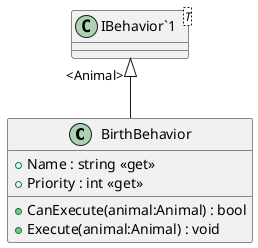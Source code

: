 @startuml
class BirthBehavior {
    + Name : string <<get>>
    + Priority : int <<get>>
    + CanExecute(animal:Animal) : bool
    + Execute(animal:Animal) : void
}
class "IBehavior`1"<T> {
}
"IBehavior`1" "<Animal>" <|-- BirthBehavior
@enduml
